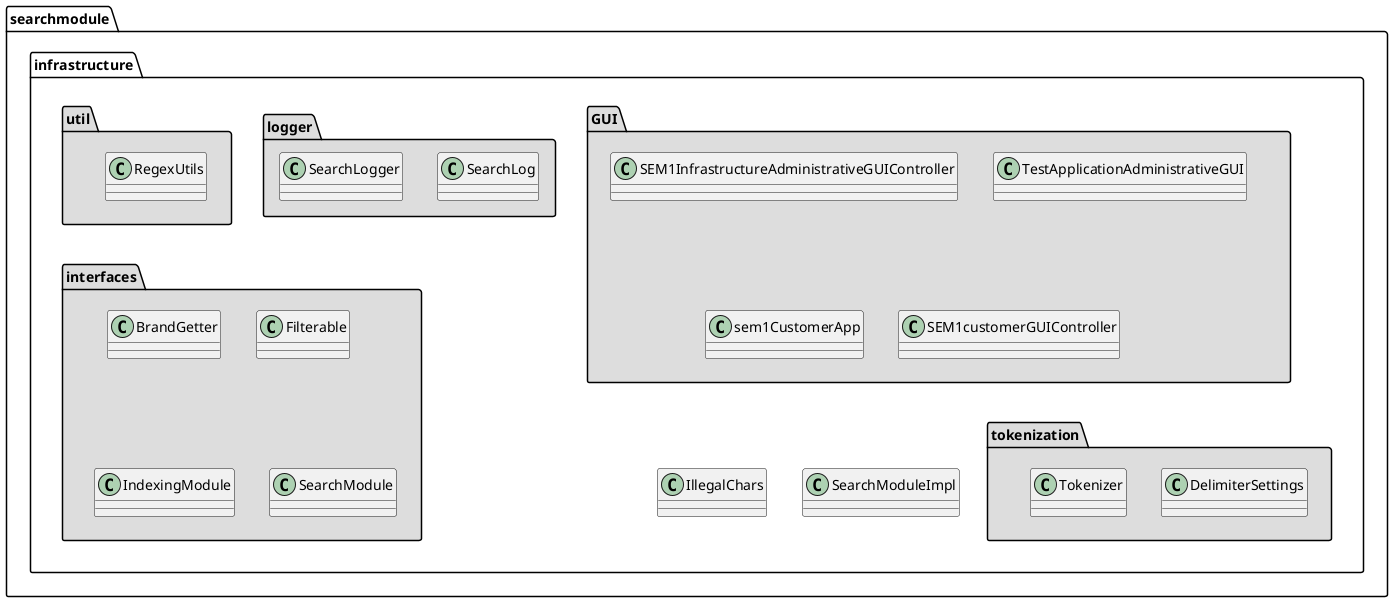 @startuml
'https://plantuml.com/sequence-diagram
package searchmodule {
  package infrastructure{
  package interfaces #ddd{
    class BrandGetter
    class Filterable
    class IndexingModule
    class SearchModule
    }
  package GUI #ddd{
    class SEM1InfrastructureAdministrativeGUIController
    class TestApplicationAdministrativeGUI
    class sem1CustomerApp
    class SEM1customerGUIController
    }
  package logger #ddd{
    class SearchLog
    class SearchLogger
    }
  package tokenization #ddd{
    class DelimiterSettings
    class Tokenizer
    }
  package util #ddd{
    class RegexUtils
    }
class IllegalChars
class SearchModuleImpl
}

util -[hidden]-> interfaces
GUI -[hidden]--> tokenization
GUI -[hidden]--> IllegalChars
GUI -[hidden]--> SearchModuleImpl
@enduml